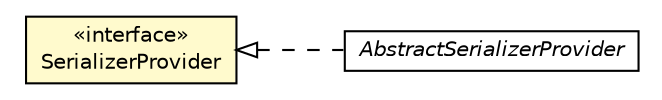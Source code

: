#!/usr/local/bin/dot
#
# Class diagram 
# Generated by UMLGraph version R5_6-24-gf6e263 (http://www.umlgraph.org/)
#

digraph G {
	edge [fontname="Helvetica",fontsize=10,labelfontname="Helvetica",labelfontsize=10];
	node [fontname="Helvetica",fontsize=10,shape=plaintext];
	nodesep=0.25;
	ranksep=0.5;
	rankdir=LR;
	// com.gwtplatform.dispatch.client.rest.AbstractSerializerProvider
	c361718 [label=<<table title="com.gwtplatform.dispatch.client.rest.AbstractSerializerProvider" border="0" cellborder="1" cellspacing="0" cellpadding="2" port="p" href="./AbstractSerializerProvider.html">
		<tr><td><table border="0" cellspacing="0" cellpadding="1">
<tr><td align="center" balign="center"><font face="Helvetica-Oblique"> AbstractSerializerProvider </font></td></tr>
		</table></td></tr>
		</table>>, URL="./AbstractSerializerProvider.html", fontname="Helvetica", fontcolor="black", fontsize=10.0];
	// com.gwtplatform.dispatch.client.rest.SerializerProvider
	c361727 [label=<<table title="com.gwtplatform.dispatch.client.rest.SerializerProvider" border="0" cellborder="1" cellspacing="0" cellpadding="2" port="p" bgcolor="lemonChiffon" href="./SerializerProvider.html">
		<tr><td><table border="0" cellspacing="0" cellpadding="1">
<tr><td align="center" balign="center"> &#171;interface&#187; </td></tr>
<tr><td align="center" balign="center"> SerializerProvider </td></tr>
		</table></td></tr>
		</table>>, URL="./SerializerProvider.html", fontname="Helvetica", fontcolor="black", fontsize=10.0];
	//com.gwtplatform.dispatch.client.rest.AbstractSerializerProvider implements com.gwtplatform.dispatch.client.rest.SerializerProvider
	c361727:p -> c361718:p [dir=back,arrowtail=empty,style=dashed];
}

